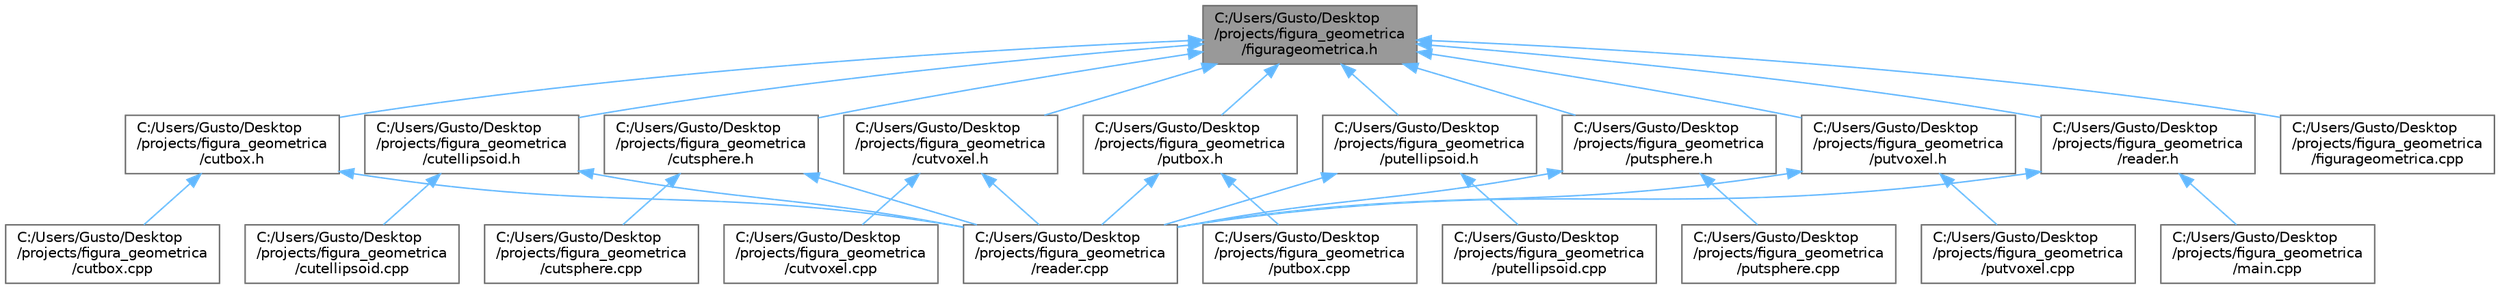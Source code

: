 digraph "C:/Users/Gusto/Desktop/projects/figura_geometrica/figurageometrica.h"
{
 // LATEX_PDF_SIZE
  bgcolor="transparent";
  edge [fontname=Helvetica,fontsize=10,labelfontname=Helvetica,labelfontsize=10];
  node [fontname=Helvetica,fontsize=10,shape=box,height=0.2,width=0.4];
  Node1 [id="Node000001",label="C:/Users/Gusto/Desktop\l/projects/figura_geometrica\l/figurageometrica.h",height=0.2,width=0.4,color="gray40", fillcolor="grey60", style="filled", fontcolor="black",tooltip=" "];
  Node1 -> Node2 [id="edge1_Node000001_Node000002",dir="back",color="steelblue1",style="solid",tooltip=" "];
  Node2 [id="Node000002",label="C:/Users/Gusto/Desktop\l/projects/figura_geometrica\l/cutbox.h",height=0.2,width=0.4,color="grey40", fillcolor="white", style="filled",URL="$cutbox_8h.html",tooltip=" "];
  Node2 -> Node3 [id="edge2_Node000002_Node000003",dir="back",color="steelblue1",style="solid",tooltip=" "];
  Node3 [id="Node000003",label="C:/Users/Gusto/Desktop\l/projects/figura_geometrica\l/cutbox.cpp",height=0.2,width=0.4,color="grey40", fillcolor="white", style="filled",URL="$cutbox_8cpp.html",tooltip=" "];
  Node2 -> Node4 [id="edge3_Node000002_Node000004",dir="back",color="steelblue1",style="solid",tooltip=" "];
  Node4 [id="Node000004",label="C:/Users/Gusto/Desktop\l/projects/figura_geometrica\l/reader.cpp",height=0.2,width=0.4,color="grey40", fillcolor="white", style="filled",URL="$reader_8cpp.html",tooltip=" "];
  Node1 -> Node5 [id="edge4_Node000001_Node000005",dir="back",color="steelblue1",style="solid",tooltip=" "];
  Node5 [id="Node000005",label="C:/Users/Gusto/Desktop\l/projects/figura_geometrica\l/cutellipsoid.h",height=0.2,width=0.4,color="grey40", fillcolor="white", style="filled",URL="$cutellipsoid_8h.html",tooltip=" "];
  Node5 -> Node6 [id="edge5_Node000005_Node000006",dir="back",color="steelblue1",style="solid",tooltip=" "];
  Node6 [id="Node000006",label="C:/Users/Gusto/Desktop\l/projects/figura_geometrica\l/cutellipsoid.cpp",height=0.2,width=0.4,color="grey40", fillcolor="white", style="filled",URL="$cutellipsoid_8cpp.html",tooltip=" "];
  Node5 -> Node4 [id="edge6_Node000005_Node000004",dir="back",color="steelblue1",style="solid",tooltip=" "];
  Node1 -> Node7 [id="edge7_Node000001_Node000007",dir="back",color="steelblue1",style="solid",tooltip=" "];
  Node7 [id="Node000007",label="C:/Users/Gusto/Desktop\l/projects/figura_geometrica\l/cutsphere.h",height=0.2,width=0.4,color="grey40", fillcolor="white", style="filled",URL="$cutsphere_8h.html",tooltip=" "];
  Node7 -> Node8 [id="edge8_Node000007_Node000008",dir="back",color="steelblue1",style="solid",tooltip=" "];
  Node8 [id="Node000008",label="C:/Users/Gusto/Desktop\l/projects/figura_geometrica\l/cutsphere.cpp",height=0.2,width=0.4,color="grey40", fillcolor="white", style="filled",URL="$cutsphere_8cpp.html",tooltip=" "];
  Node7 -> Node4 [id="edge9_Node000007_Node000004",dir="back",color="steelblue1",style="solid",tooltip=" "];
  Node1 -> Node9 [id="edge10_Node000001_Node000009",dir="back",color="steelblue1",style="solid",tooltip=" "];
  Node9 [id="Node000009",label="C:/Users/Gusto/Desktop\l/projects/figura_geometrica\l/cutvoxel.h",height=0.2,width=0.4,color="grey40", fillcolor="white", style="filled",URL="$cutvoxel_8h.html",tooltip=" "];
  Node9 -> Node10 [id="edge11_Node000009_Node000010",dir="back",color="steelblue1",style="solid",tooltip=" "];
  Node10 [id="Node000010",label="C:/Users/Gusto/Desktop\l/projects/figura_geometrica\l/cutvoxel.cpp",height=0.2,width=0.4,color="grey40", fillcolor="white", style="filled",URL="$cutvoxel_8cpp.html",tooltip=" "];
  Node9 -> Node4 [id="edge12_Node000009_Node000004",dir="back",color="steelblue1",style="solid",tooltip=" "];
  Node1 -> Node11 [id="edge13_Node000001_Node000011",dir="back",color="steelblue1",style="solid",tooltip=" "];
  Node11 [id="Node000011",label="C:/Users/Gusto/Desktop\l/projects/figura_geometrica\l/figurageometrica.cpp",height=0.2,width=0.4,color="grey40", fillcolor="white", style="filled",URL="$figurageometrica_8cpp.html",tooltip=" "];
  Node1 -> Node12 [id="edge14_Node000001_Node000012",dir="back",color="steelblue1",style="solid",tooltip=" "];
  Node12 [id="Node000012",label="C:/Users/Gusto/Desktop\l/projects/figura_geometrica\l/putbox.h",height=0.2,width=0.4,color="grey40", fillcolor="white", style="filled",URL="$putbox_8h.html",tooltip=" "];
  Node12 -> Node13 [id="edge15_Node000012_Node000013",dir="back",color="steelblue1",style="solid",tooltip=" "];
  Node13 [id="Node000013",label="C:/Users/Gusto/Desktop\l/projects/figura_geometrica\l/putbox.cpp",height=0.2,width=0.4,color="grey40", fillcolor="white", style="filled",URL="$putbox_8cpp.html",tooltip=" "];
  Node12 -> Node4 [id="edge16_Node000012_Node000004",dir="back",color="steelblue1",style="solid",tooltip=" "];
  Node1 -> Node14 [id="edge17_Node000001_Node000014",dir="back",color="steelblue1",style="solid",tooltip=" "];
  Node14 [id="Node000014",label="C:/Users/Gusto/Desktop\l/projects/figura_geometrica\l/putellipsoid.h",height=0.2,width=0.4,color="grey40", fillcolor="white", style="filled",URL="$putellipsoid_8h.html",tooltip=" "];
  Node14 -> Node15 [id="edge18_Node000014_Node000015",dir="back",color="steelblue1",style="solid",tooltip=" "];
  Node15 [id="Node000015",label="C:/Users/Gusto/Desktop\l/projects/figura_geometrica\l/putellipsoid.cpp",height=0.2,width=0.4,color="grey40", fillcolor="white", style="filled",URL="$putellipsoid_8cpp.html",tooltip=" "];
  Node14 -> Node4 [id="edge19_Node000014_Node000004",dir="back",color="steelblue1",style="solid",tooltip=" "];
  Node1 -> Node16 [id="edge20_Node000001_Node000016",dir="back",color="steelblue1",style="solid",tooltip=" "];
  Node16 [id="Node000016",label="C:/Users/Gusto/Desktop\l/projects/figura_geometrica\l/putsphere.h",height=0.2,width=0.4,color="grey40", fillcolor="white", style="filled",URL="$putsphere_8h.html",tooltip=" "];
  Node16 -> Node17 [id="edge21_Node000016_Node000017",dir="back",color="steelblue1",style="solid",tooltip=" "];
  Node17 [id="Node000017",label="C:/Users/Gusto/Desktop\l/projects/figura_geometrica\l/putsphere.cpp",height=0.2,width=0.4,color="grey40", fillcolor="white", style="filled",URL="$putsphere_8cpp.html",tooltip=" "];
  Node16 -> Node4 [id="edge22_Node000016_Node000004",dir="back",color="steelblue1",style="solid",tooltip=" "];
  Node1 -> Node18 [id="edge23_Node000001_Node000018",dir="back",color="steelblue1",style="solid",tooltip=" "];
  Node18 [id="Node000018",label="C:/Users/Gusto/Desktop\l/projects/figura_geometrica\l/putvoxel.h",height=0.2,width=0.4,color="grey40", fillcolor="white", style="filled",URL="$putvoxel_8h.html",tooltip=" "];
  Node18 -> Node19 [id="edge24_Node000018_Node000019",dir="back",color="steelblue1",style="solid",tooltip=" "];
  Node19 [id="Node000019",label="C:/Users/Gusto/Desktop\l/projects/figura_geometrica\l/putvoxel.cpp",height=0.2,width=0.4,color="grey40", fillcolor="white", style="filled",URL="$putvoxel_8cpp.html",tooltip=" "];
  Node18 -> Node4 [id="edge25_Node000018_Node000004",dir="back",color="steelblue1",style="solid",tooltip=" "];
  Node1 -> Node20 [id="edge26_Node000001_Node000020",dir="back",color="steelblue1",style="solid",tooltip=" "];
  Node20 [id="Node000020",label="C:/Users/Gusto/Desktop\l/projects/figura_geometrica\l/reader.h",height=0.2,width=0.4,color="grey40", fillcolor="white", style="filled",URL="$reader_8h.html",tooltip=" "];
  Node20 -> Node21 [id="edge27_Node000020_Node000021",dir="back",color="steelblue1",style="solid",tooltip=" "];
  Node21 [id="Node000021",label="C:/Users/Gusto/Desktop\l/projects/figura_geometrica\l/main.cpp",height=0.2,width=0.4,color="grey40", fillcolor="white", style="filled",URL="$main_8cpp.html",tooltip=" "];
  Node20 -> Node4 [id="edge28_Node000020_Node000004",dir="back",color="steelblue1",style="solid",tooltip=" "];
}
